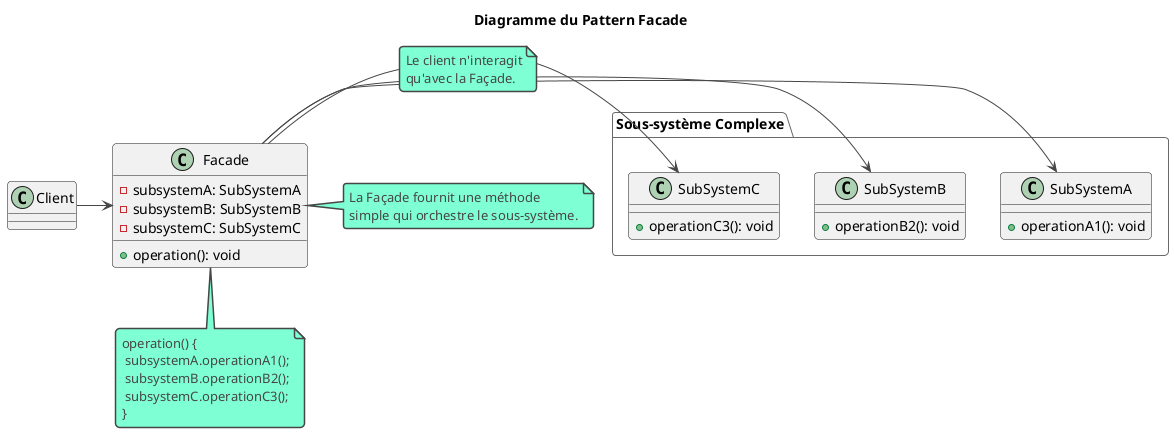 @startuml
!theme vibrant
title "Diagramme du Pattern Facade"

class Client

class Facade {

- subsystemA: SubSystemA
- subsystemB: SubSystemB
- subsystemC: SubSystemC

+ operation(): void
  }
  note right: La Façade fournit une méthode\nsimple qui orchestre le sous-système.

package "Sous-système Complexe" {
class SubSystemA {

+ operationA1(): void
  }
  class SubSystemB {
+ operationB2(): void
  }
  class SubSystemC {
+ operationC3(): void
  }
  }

Client -> Facade

Facade -> SubSystemA
Facade -> SubSystemB
Facade -> SubSystemC

note on link
Le client n'interagit
qu'avec la Façade.
end note

note "operation() {\n subsystemA.operationA1();\n subsystemB.operationB2();\n subsystemC.operationC3();\n}" as N1
Facade .. N1
@enduml